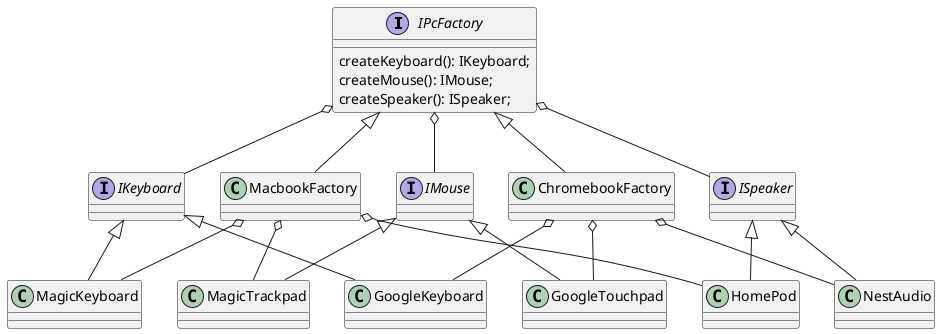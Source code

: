 @startuml
'https://plantuml.com/sequence-diagram

    interface IPcFactory {
        createKeyboard(): IKeyboard;
        createMouse(): IMouse;
        createSpeaker(): ISpeaker;
    }
    interface IKeyboard
    IKeyboard <|-- MagicKeyboard
    IKeyboard <|-- GoogleKeyboard

    interface IMouse
    IMouse <|-- MagicTrackpad
    IMouse <|-- GoogleTouchpad

    interface ISpeaker
    ISpeaker <|-- HomePod
    ISpeaker <|-- NestAudio

    IPcFactory o--  IKeyboard
    IPcFactory o--  IMouse
    IPcFactory o--  ISpeaker

    class MacbookFactory
    class ChromebookFactory
    IPcFactory <|-- MacbookFactory
    IPcFactory <|-- ChromebookFactory


    MacbookFactory o--  MagicKeyboard
    MacbookFactory o--  MagicTrackpad
    MacbookFactory o--  HomePod
    ChromebookFactory o--  GoogleKeyboard
    ChromebookFactory o--  NestAudio
    ChromebookFactory o--  GoogleTouchpad
@enduml

